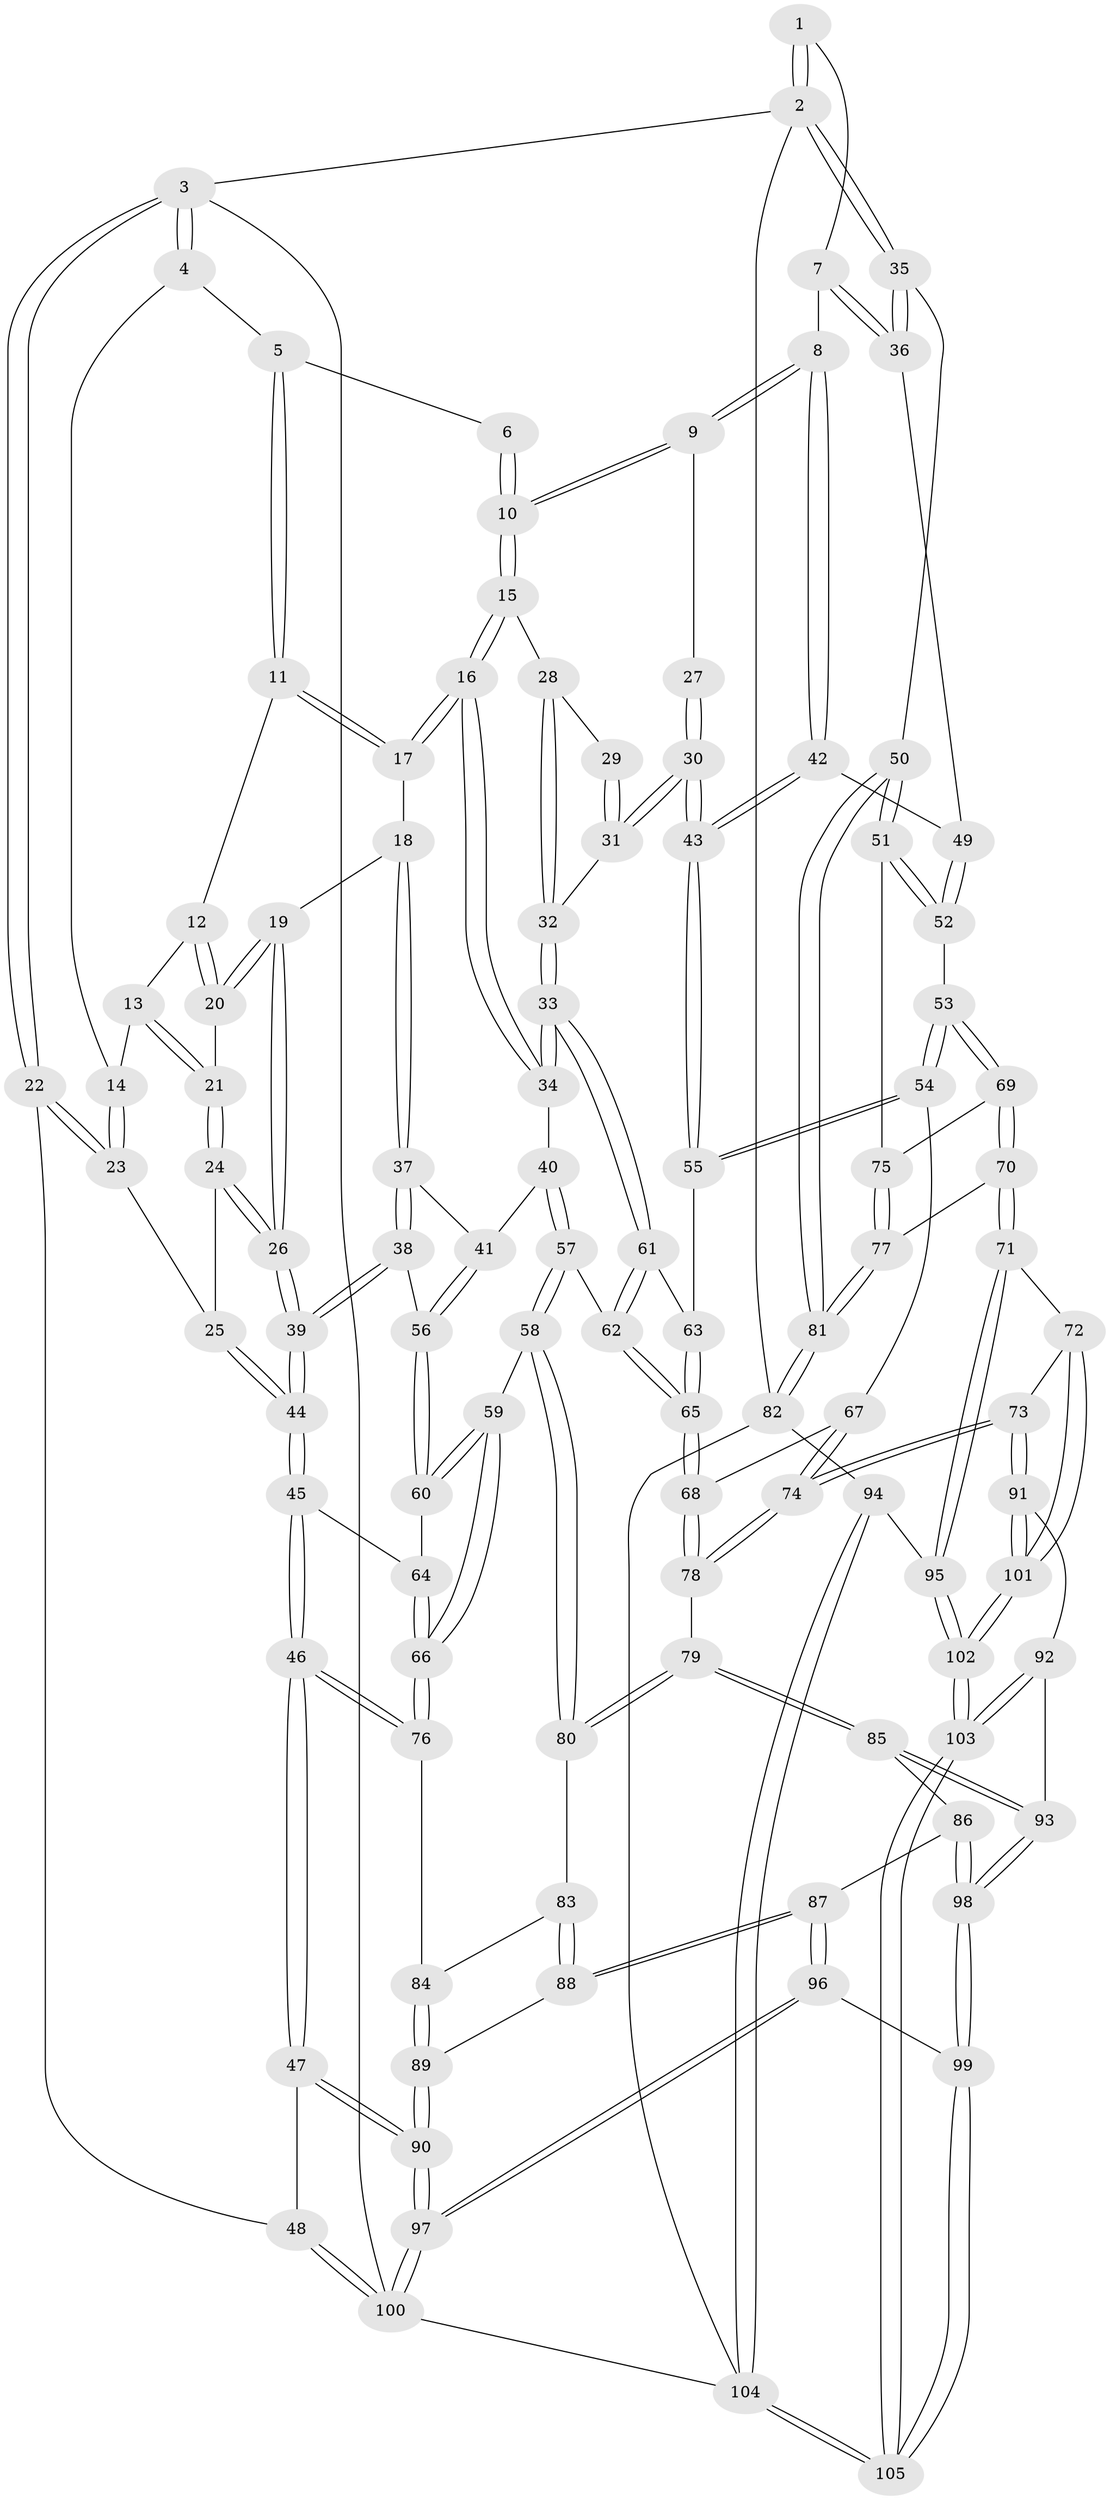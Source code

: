 // Generated by graph-tools (version 1.1) at 2025/51/03/09/25 03:51:07]
// undirected, 105 vertices, 259 edges
graph export_dot {
graph [start="1"]
  node [color=gray90,style=filled];
  1 [pos="+0.8699632742866761+0"];
  2 [pos="+1+0"];
  3 [pos="+0+0"];
  4 [pos="+0.15114523769523838+0"];
  5 [pos="+0.1655467080041775+0"];
  6 [pos="+0.597071493646248+0"];
  7 [pos="+0.8066415513993331+0.1403275084472403"];
  8 [pos="+0.7656783702268014+0.17085350149746253"];
  9 [pos="+0.7458554202406027+0.16100294405980475"];
  10 [pos="+0.5861462423823718+0"];
  11 [pos="+0.25366336974137166+0.005957492861853523"];
  12 [pos="+0.19082008648354942+0.09816545682796327"];
  13 [pos="+0.10423146526413557+0.1422948550887763"];
  14 [pos="+0.05120946238490407+0.1445960127858502"];
  15 [pos="+0.48000950043361934+0.12328865333780735"];
  16 [pos="+0.4044936077774963+0.15443139993153907"];
  17 [pos="+0.3575506766130251+0.1319829205061831"];
  18 [pos="+0.23518489466194792+0.22547815032464835"];
  19 [pos="+0.2067316274759958+0.21390086683024853"];
  20 [pos="+0.18333131964101784+0.19647660431457656"];
  21 [pos="+0.16689061395179147+0.1981869457106762"];
  22 [pos="+0+0.1784991828433938"];
  23 [pos="+0.0030056008425819263+0.19039179767786835"];
  24 [pos="+0.13676214515201826+0.21904331305077465"];
  25 [pos="+0.010260654558778046+0.19759748696635746"];
  26 [pos="+0.14034711926636453+0.28145734436292186"];
  27 [pos="+0.6253894782214283+0.1834000313357939"];
  28 [pos="+0.5373566326024958+0.16602715603402887"];
  29 [pos="+0.6043123881446574+0.1856619141017178"];
  30 [pos="+0.6524337106591681+0.34426029196130314"];
  31 [pos="+0.6083471653198911+0.32730817895559183"];
  32 [pos="+0.5599617263366304+0.3239127805967476"];
  33 [pos="+0.4964669839282723+0.34631906825526926"];
  34 [pos="+0.40492582957797124+0.23765349638185743"];
  35 [pos="+1+0.09645823582012183"];
  36 [pos="+1+0.13119421099108716"];
  37 [pos="+0.23706877887000932+0.2921819869840725"];
  38 [pos="+0.16097756623474224+0.3443026583599731"];
  39 [pos="+0.12204454138249278+0.3555336957176732"];
  40 [pos="+0.32764901277789876+0.3279964672551374"];
  41 [pos="+0.31738864180397697+0.32874838166802167"];
  42 [pos="+0.7691567311302345+0.23200491530070863"];
  43 [pos="+0.7194763940417022+0.37372973053419073"];
  44 [pos="+0.10991719213464327+0.3635672895661066"];
  45 [pos="+0.07246852511458056+0.4517594861141216"];
  46 [pos="+0.004402965522022878+0.5197018960035987"];
  47 [pos="+0+0.5449864720822307"];
  48 [pos="+0+0.5506535574253956"];
  49 [pos="+0.8769594317372185+0.2738466360224609"];
  50 [pos="+1+0.3471727724030472"];
  51 [pos="+1+0.34752778611414786"];
  52 [pos="+0.9238064580734753+0.32688942704430124"];
  53 [pos="+0.7775602272663161+0.44633193012996897"];
  54 [pos="+0.7513600051953229+0.43195317906101277"];
  55 [pos="+0.7264710169580739+0.3987008679434941"];
  56 [pos="+0.2622581109238765+0.39520396127044016"];
  57 [pos="+0.4067606677166256+0.4826708133452864"];
  58 [pos="+0.37148242125292413+0.511172832667618"];
  59 [pos="+0.33596056794741724+0.5109758435066265"];
  60 [pos="+0.2637663611891185+0.460787747499529"];
  61 [pos="+0.49351987317097906+0.35589395979476107"];
  62 [pos="+0.4389095212132945+0.4750763775908769"];
  63 [pos="+0.6072353542253319+0.44904336781681736"];
  64 [pos="+0.1914337187561563+0.46184965911363424"];
  65 [pos="+0.5131453161174507+0.5135641628654167"];
  66 [pos="+0.24573216813579038+0.5807857591861807"];
  67 [pos="+0.6917824605779984+0.511707550618299"];
  68 [pos="+0.5376603148733304+0.5534016725780858"];
  69 [pos="+0.800562167880069+0.4695588434232245"];
  70 [pos="+0.8587939860494264+0.6503969832766924"];
  71 [pos="+0.8543707796306839+0.6568511982696958"];
  72 [pos="+0.7243539988692284+0.7382560692930453"];
  73 [pos="+0.6436663288387847+0.7069723404131939"];
  74 [pos="+0.6311933871429231+0.6927029648917308"];
  75 [pos="+0.9891867140878532+0.4424857865127636"];
  76 [pos="+0.21193715527954085+0.6124859850348447"];
  77 [pos="+0.9143032103152794+0.6422923424389966"];
  78 [pos="+0.567092976684406+0.6578891737451728"];
  79 [pos="+0.44040064139112356+0.6971952888473414"];
  80 [pos="+0.3844575674991392+0.6331118537933109"];
  81 [pos="+1+0.6596285329592024"];
  82 [pos="+1+0.8170921857153826"];
  83 [pos="+0.32983142584686465+0.6582339779921395"];
  84 [pos="+0.2209871949752393+0.6384253178216882"];
  85 [pos="+0.4281820301136559+0.7329522657124065"];
  86 [pos="+0.37564632600603376+0.7754490029589757"];
  87 [pos="+0.31752942086921604+0.7760207726415619"];
  88 [pos="+0.29180844988493837+0.759241204370023"];
  89 [pos="+0.21116605926880933+0.7442875759633772"];
  90 [pos="+0.14253326839435157+0.796846540497297"];
  91 [pos="+0.5368030747226167+0.8403396409137392"];
  92 [pos="+0.5352973018155129+0.8418291040067762"];
  93 [pos="+0.518431795098776+0.8502312483885216"];
  94 [pos="+0.964029229754688+0.8421089952537509"];
  95 [pos="+0.9322233123432961+0.8209802690594596"];
  96 [pos="+0.2260801986336386+1"];
  97 [pos="+0.04386117128863394+1"];
  98 [pos="+0.4314517681718537+1"];
  99 [pos="+0.40313741277352216+1"];
  100 [pos="+0+1"];
  101 [pos="+0.7457849566981039+0.8826423379706889"];
  102 [pos="+0.7494557513465613+0.8993897593646212"];
  103 [pos="+0.7444627238926372+0.9878630598618932"];
  104 [pos="+0.7887508910223056+1"];
  105 [pos="+0.7614813717380547+1"];
  1 -- 2;
  1 -- 2;
  1 -- 7;
  2 -- 3;
  2 -- 35;
  2 -- 35;
  2 -- 82;
  3 -- 4;
  3 -- 4;
  3 -- 22;
  3 -- 22;
  3 -- 100;
  4 -- 5;
  4 -- 14;
  5 -- 6;
  5 -- 11;
  5 -- 11;
  6 -- 10;
  6 -- 10;
  7 -- 8;
  7 -- 36;
  7 -- 36;
  8 -- 9;
  8 -- 9;
  8 -- 42;
  8 -- 42;
  9 -- 10;
  9 -- 10;
  9 -- 27;
  10 -- 15;
  10 -- 15;
  11 -- 12;
  11 -- 17;
  11 -- 17;
  12 -- 13;
  12 -- 20;
  12 -- 20;
  13 -- 14;
  13 -- 21;
  13 -- 21;
  14 -- 23;
  14 -- 23;
  15 -- 16;
  15 -- 16;
  15 -- 28;
  16 -- 17;
  16 -- 17;
  16 -- 34;
  16 -- 34;
  17 -- 18;
  18 -- 19;
  18 -- 37;
  18 -- 37;
  19 -- 20;
  19 -- 20;
  19 -- 26;
  19 -- 26;
  20 -- 21;
  21 -- 24;
  21 -- 24;
  22 -- 23;
  22 -- 23;
  22 -- 48;
  23 -- 25;
  24 -- 25;
  24 -- 26;
  24 -- 26;
  25 -- 44;
  25 -- 44;
  26 -- 39;
  26 -- 39;
  27 -- 30;
  27 -- 30;
  28 -- 29;
  28 -- 32;
  28 -- 32;
  29 -- 31;
  29 -- 31;
  30 -- 31;
  30 -- 31;
  30 -- 43;
  30 -- 43;
  31 -- 32;
  32 -- 33;
  32 -- 33;
  33 -- 34;
  33 -- 34;
  33 -- 61;
  33 -- 61;
  34 -- 40;
  35 -- 36;
  35 -- 36;
  35 -- 50;
  36 -- 49;
  37 -- 38;
  37 -- 38;
  37 -- 41;
  38 -- 39;
  38 -- 39;
  38 -- 56;
  39 -- 44;
  39 -- 44;
  40 -- 41;
  40 -- 57;
  40 -- 57;
  41 -- 56;
  41 -- 56;
  42 -- 43;
  42 -- 43;
  42 -- 49;
  43 -- 55;
  43 -- 55;
  44 -- 45;
  44 -- 45;
  45 -- 46;
  45 -- 46;
  45 -- 64;
  46 -- 47;
  46 -- 47;
  46 -- 76;
  46 -- 76;
  47 -- 48;
  47 -- 90;
  47 -- 90;
  48 -- 100;
  48 -- 100;
  49 -- 52;
  49 -- 52;
  50 -- 51;
  50 -- 51;
  50 -- 81;
  50 -- 81;
  51 -- 52;
  51 -- 52;
  51 -- 75;
  52 -- 53;
  53 -- 54;
  53 -- 54;
  53 -- 69;
  53 -- 69;
  54 -- 55;
  54 -- 55;
  54 -- 67;
  55 -- 63;
  56 -- 60;
  56 -- 60;
  57 -- 58;
  57 -- 58;
  57 -- 62;
  58 -- 59;
  58 -- 80;
  58 -- 80;
  59 -- 60;
  59 -- 60;
  59 -- 66;
  59 -- 66;
  60 -- 64;
  61 -- 62;
  61 -- 62;
  61 -- 63;
  62 -- 65;
  62 -- 65;
  63 -- 65;
  63 -- 65;
  64 -- 66;
  64 -- 66;
  65 -- 68;
  65 -- 68;
  66 -- 76;
  66 -- 76;
  67 -- 68;
  67 -- 74;
  67 -- 74;
  68 -- 78;
  68 -- 78;
  69 -- 70;
  69 -- 70;
  69 -- 75;
  70 -- 71;
  70 -- 71;
  70 -- 77;
  71 -- 72;
  71 -- 95;
  71 -- 95;
  72 -- 73;
  72 -- 101;
  72 -- 101;
  73 -- 74;
  73 -- 74;
  73 -- 91;
  73 -- 91;
  74 -- 78;
  74 -- 78;
  75 -- 77;
  75 -- 77;
  76 -- 84;
  77 -- 81;
  77 -- 81;
  78 -- 79;
  79 -- 80;
  79 -- 80;
  79 -- 85;
  79 -- 85;
  80 -- 83;
  81 -- 82;
  81 -- 82;
  82 -- 94;
  82 -- 104;
  83 -- 84;
  83 -- 88;
  83 -- 88;
  84 -- 89;
  84 -- 89;
  85 -- 86;
  85 -- 93;
  85 -- 93;
  86 -- 87;
  86 -- 98;
  86 -- 98;
  87 -- 88;
  87 -- 88;
  87 -- 96;
  87 -- 96;
  88 -- 89;
  89 -- 90;
  89 -- 90;
  90 -- 97;
  90 -- 97;
  91 -- 92;
  91 -- 101;
  91 -- 101;
  92 -- 93;
  92 -- 103;
  92 -- 103;
  93 -- 98;
  93 -- 98;
  94 -- 95;
  94 -- 104;
  94 -- 104;
  95 -- 102;
  95 -- 102;
  96 -- 97;
  96 -- 97;
  96 -- 99;
  97 -- 100;
  97 -- 100;
  98 -- 99;
  98 -- 99;
  99 -- 105;
  99 -- 105;
  100 -- 104;
  101 -- 102;
  101 -- 102;
  102 -- 103;
  102 -- 103;
  103 -- 105;
  103 -- 105;
  104 -- 105;
  104 -- 105;
}
